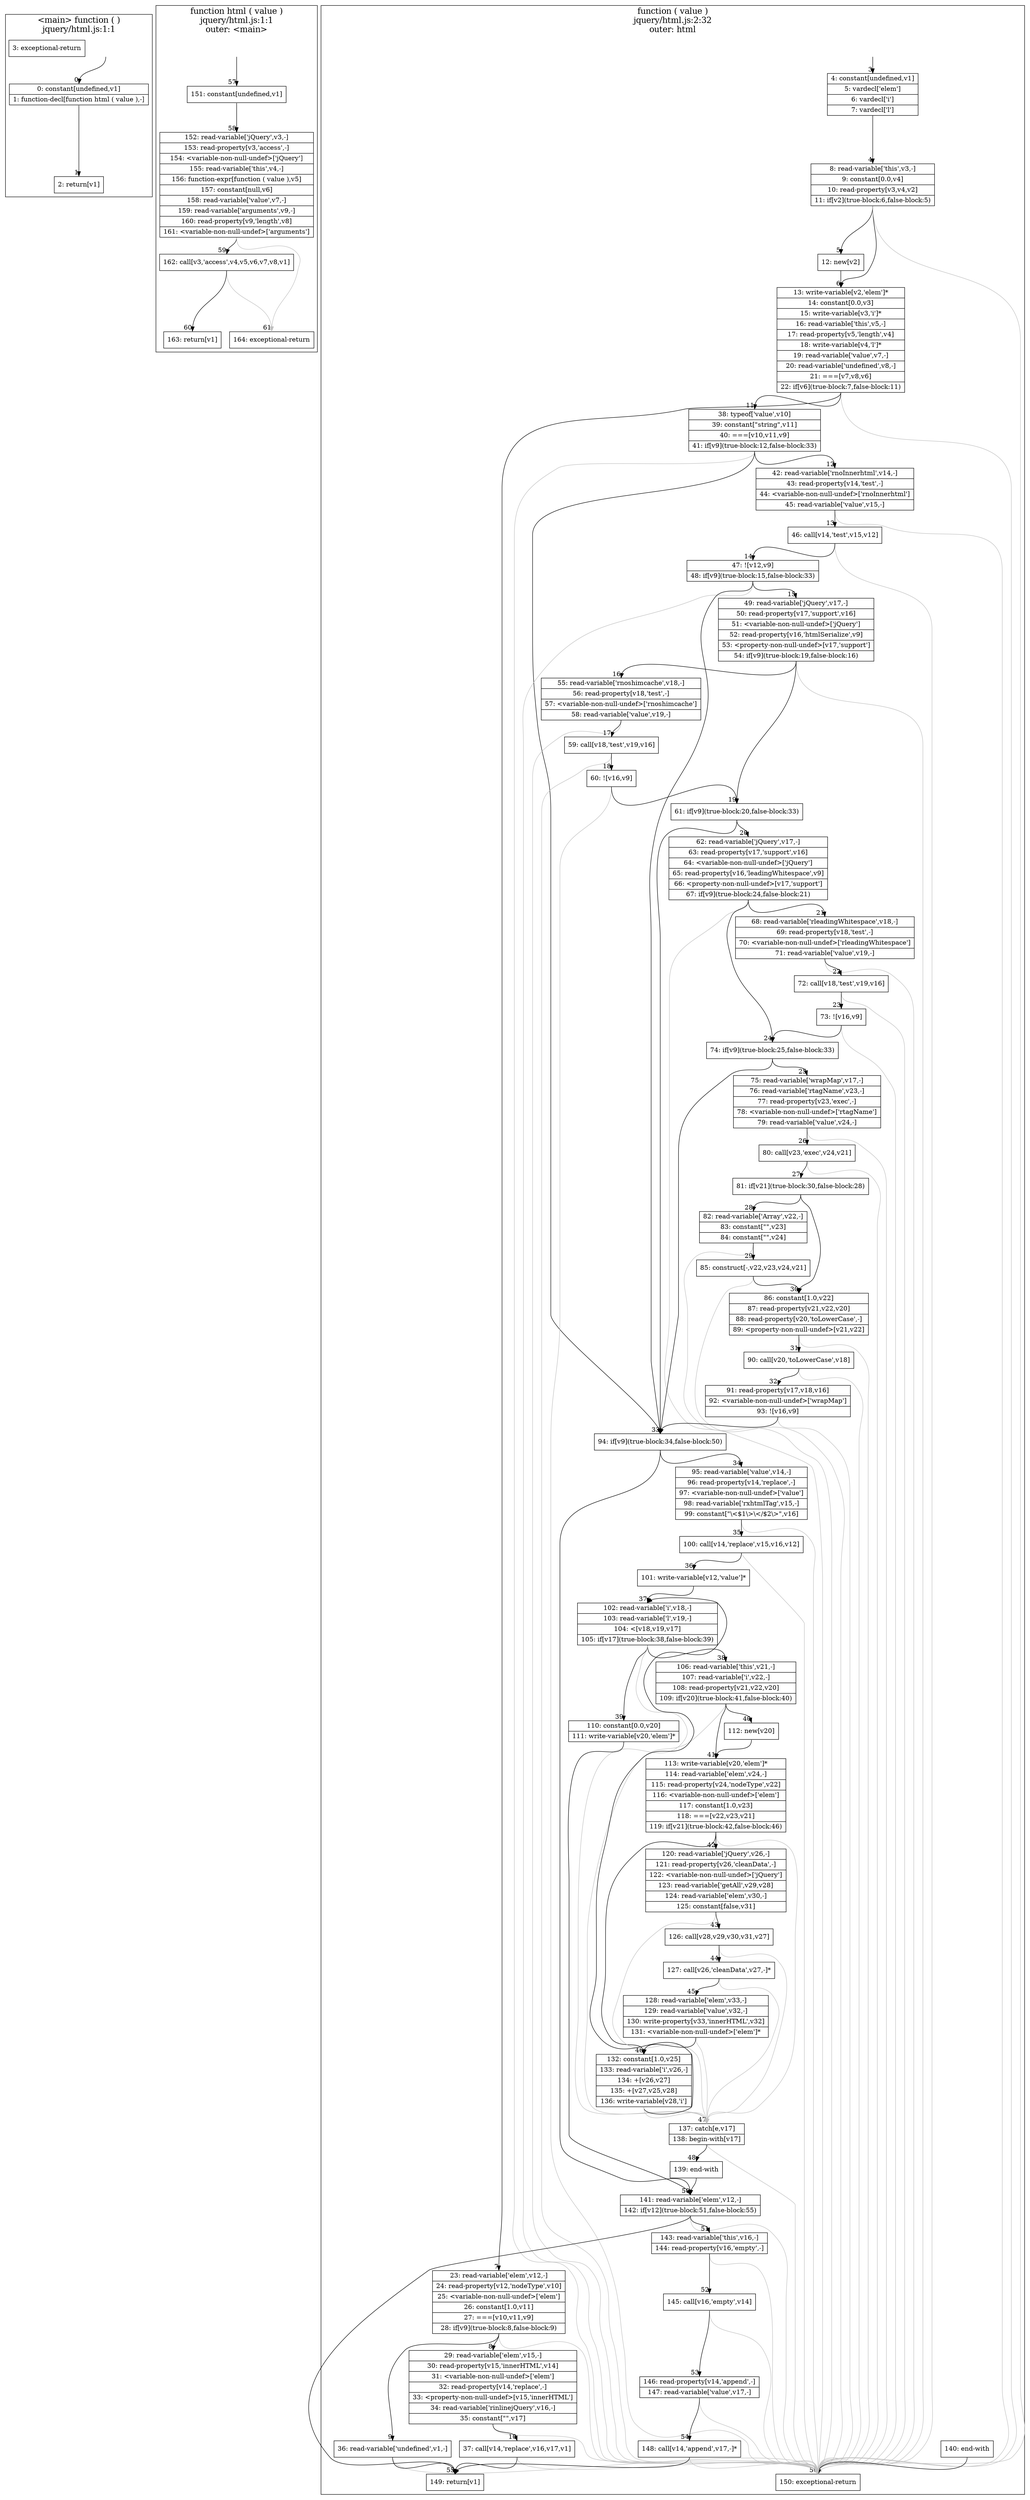 digraph {
compound=true
subgraph cluster0 {
label="<main> function ( )\njquery/html.js:1:1";
labelloc="t";
fontsize=18;
rankdir="TD"
BB_entry0[shape=none,label=""];
BB_entry0 -> BB0 [tailport=s, headport=n, headlabel="    0"]
BB0 [shape=record label="{0: constant[undefined,v1]|1: function-decl[function html ( value ),-]}" ] 
BB0 -> BB1 [tailport=s, headport=n, headlabel="      1"]
BB1 [shape=record label="{2: return[v1]}" ] 
BB2 [shape=record label="{3: exceptional-return}" ] 
}
subgraph cluster1 {
label="function html ( value )\njquery/html.js:1:1\nouter: <main>";
labelloc="t";
fontsize=18;
rankdir="TD"
BB_entry1[shape=none,label=""];
BB_entry1 -> BB57 [tailport=s, headport=n, headlabel="    57"]
BB57 [shape=record label="{151: constant[undefined,v1]}" ] 
BB57 -> BB58 [tailport=s, headport=n, headlabel="      58"]
BB58 [shape=record label="{152: read-variable['jQuery',v3,-]|153: read-property[v3,'access',-]|154: \<variable-non-null-undef\>['jQuery']|155: read-variable['this',v4,-]|156: function-expr[function ( value ),v5]|157: constant[null,v6]|158: read-variable['value',v7,-]|159: read-variable['arguments',v9,-]|160: read-property[v9,'length',v8]|161: \<variable-non-null-undef\>['arguments']}" ] 
BB58 -> BB59 [tailport=s, headport=n, headlabel="      59"]
BB58 -> BB61 [tailport=s, headport=n, color=gray, headlabel="      61"]
BB59 [shape=record label="{162: call[v3,'access',v4,v5,v6,v7,v8,v1]}" ] 
BB59 -> BB60 [tailport=s, headport=n, headlabel="      60"]
BB59 -> BB61 [tailport=s, headport=n, color=gray]
BB60 [shape=record label="{163: return[v1]}" ] 
BB61 [shape=record label="{164: exceptional-return}" ] 
}
subgraph cluster2 {
label="function ( value )\njquery/html.js:2:32\nouter: html";
labelloc="t";
fontsize=18;
rankdir="TD"
BB_entry2[shape=none,label=""];
BB_entry2 -> BB3 [tailport=s, headport=n, headlabel="    3"]
BB3 [shape=record label="{4: constant[undefined,v1]|5: vardecl['elem']|6: vardecl['i']|7: vardecl['l']}" ] 
BB3 -> BB4 [tailport=s, headport=n, headlabel="      4"]
BB4 [shape=record label="{8: read-variable['this',v3,-]|9: constant[0.0,v4]|10: read-property[v3,v4,v2]|11: if[v2](true-block:6,false-block:5)}" ] 
BB4 -> BB6 [tailport=s, headport=n, headlabel="      6"]
BB4 -> BB5 [tailport=s, headport=n, headlabel="      5"]
BB4 -> BB56 [tailport=s, headport=n, color=gray, headlabel="      56"]
BB5 [shape=record label="{12: new[v2]}" ] 
BB5 -> BB6 [tailport=s, headport=n]
BB6 [shape=record label="{13: write-variable[v2,'elem']*|14: constant[0.0,v3]|15: write-variable[v3,'i']*|16: read-variable['this',v5,-]|17: read-property[v5,'length',v4]|18: write-variable[v4,'l']*|19: read-variable['value',v7,-]|20: read-variable['undefined',v8,-]|21: ===[v7,v8,v6]|22: if[v6](true-block:7,false-block:11)}" ] 
BB6 -> BB7 [tailport=s, headport=n, headlabel="      7"]
BB6 -> BB11 [tailport=s, headport=n, headlabel="      11"]
BB6 -> BB56 [tailport=s, headport=n, color=gray]
BB7 [shape=record label="{23: read-variable['elem',v12,-]|24: read-property[v12,'nodeType',v10]|25: \<variable-non-null-undef\>['elem']|26: constant[1.0,v11]|27: ===[v10,v11,v9]|28: if[v9](true-block:8,false-block:9)}" ] 
BB7 -> BB8 [tailport=s, headport=n, headlabel="      8"]
BB7 -> BB9 [tailport=s, headport=n, headlabel="      9"]
BB7 -> BB56 [tailport=s, headport=n, color=gray]
BB8 [shape=record label="{29: read-variable['elem',v15,-]|30: read-property[v15,'innerHTML',v14]|31: \<variable-non-null-undef\>['elem']|32: read-property[v14,'replace',-]|33: \<property-non-null-undef\>[v15,'innerHTML']|34: read-variable['rinlinejQuery',v16,-]|35: constant[\"\",v17]}" ] 
BB8 -> BB10 [tailport=s, headport=n, headlabel="      10"]
BB8 -> BB56 [tailport=s, headport=n, color=gray]
BB9 [shape=record label="{36: read-variable['undefined',v1,-]}" ] 
BB9 -> BB55 [tailport=s, headport=n, headlabel="      55"]
BB9 -> BB56 [tailport=s, headport=n, color=gray]
BB10 [shape=record label="{37: call[v14,'replace',v16,v17,v1]}" ] 
BB10 -> BB55 [tailport=s, headport=n]
BB10 -> BB56 [tailport=s, headport=n, color=gray]
BB11 [shape=record label="{38: typeof['value',v10]|39: constant[\"string\",v11]|40: ===[v10,v11,v9]|41: if[v9](true-block:12,false-block:33)}" ] 
BB11 -> BB33 [tailport=s, headport=n, headlabel="      33"]
BB11 -> BB12 [tailport=s, headport=n, headlabel="      12"]
BB11 -> BB56 [tailport=s, headport=n, color=gray]
BB12 [shape=record label="{42: read-variable['rnoInnerhtml',v14,-]|43: read-property[v14,'test',-]|44: \<variable-non-null-undef\>['rnoInnerhtml']|45: read-variable['value',v15,-]}" ] 
BB12 -> BB13 [tailport=s, headport=n, headlabel="      13"]
BB12 -> BB56 [tailport=s, headport=n, color=gray]
BB13 [shape=record label="{46: call[v14,'test',v15,v12]}" ] 
BB13 -> BB14 [tailport=s, headport=n, headlabel="      14"]
BB13 -> BB56 [tailport=s, headport=n, color=gray]
BB14 [shape=record label="{47: ![v12,v9]|48: if[v9](true-block:15,false-block:33)}" ] 
BB14 -> BB33 [tailport=s, headport=n]
BB14 -> BB15 [tailport=s, headport=n, headlabel="      15"]
BB14 -> BB56 [tailport=s, headport=n, color=gray]
BB15 [shape=record label="{49: read-variable['jQuery',v17,-]|50: read-property[v17,'support',v16]|51: \<variable-non-null-undef\>['jQuery']|52: read-property[v16,'htmlSerialize',v9]|53: \<property-non-null-undef\>[v17,'support']|54: if[v9](true-block:19,false-block:16)}" ] 
BB15 -> BB19 [tailport=s, headport=n, headlabel="      19"]
BB15 -> BB16 [tailport=s, headport=n, headlabel="      16"]
BB15 -> BB56 [tailport=s, headport=n, color=gray]
BB16 [shape=record label="{55: read-variable['rnoshimcache',v18,-]|56: read-property[v18,'test',-]|57: \<variable-non-null-undef\>['rnoshimcache']|58: read-variable['value',v19,-]}" ] 
BB16 -> BB17 [tailport=s, headport=n, headlabel="      17"]
BB16 -> BB56 [tailport=s, headport=n, color=gray]
BB17 [shape=record label="{59: call[v18,'test',v19,v16]}" ] 
BB17 -> BB18 [tailport=s, headport=n, headlabel="      18"]
BB17 -> BB56 [tailport=s, headport=n, color=gray]
BB18 [shape=record label="{60: ![v16,v9]}" ] 
BB18 -> BB19 [tailport=s, headport=n]
BB18 -> BB56 [tailport=s, headport=n, color=gray]
BB19 [shape=record label="{61: if[v9](true-block:20,false-block:33)}" ] 
BB19 -> BB33 [tailport=s, headport=n]
BB19 -> BB20 [tailport=s, headport=n, headlabel="      20"]
BB20 [shape=record label="{62: read-variable['jQuery',v17,-]|63: read-property[v17,'support',v16]|64: \<variable-non-null-undef\>['jQuery']|65: read-property[v16,'leadingWhitespace',v9]|66: \<property-non-null-undef\>[v17,'support']|67: if[v9](true-block:24,false-block:21)}" ] 
BB20 -> BB24 [tailport=s, headport=n, headlabel="      24"]
BB20 -> BB21 [tailport=s, headport=n, headlabel="      21"]
BB20 -> BB56 [tailport=s, headport=n, color=gray]
BB21 [shape=record label="{68: read-variable['rleadingWhitespace',v18,-]|69: read-property[v18,'test',-]|70: \<variable-non-null-undef\>['rleadingWhitespace']|71: read-variable['value',v19,-]}" ] 
BB21 -> BB22 [tailport=s, headport=n, headlabel="      22"]
BB21 -> BB56 [tailport=s, headport=n, color=gray]
BB22 [shape=record label="{72: call[v18,'test',v19,v16]}" ] 
BB22 -> BB23 [tailport=s, headport=n, headlabel="      23"]
BB22 -> BB56 [tailport=s, headport=n, color=gray]
BB23 [shape=record label="{73: ![v16,v9]}" ] 
BB23 -> BB24 [tailport=s, headport=n]
BB23 -> BB56 [tailport=s, headport=n, color=gray]
BB24 [shape=record label="{74: if[v9](true-block:25,false-block:33)}" ] 
BB24 -> BB33 [tailport=s, headport=n]
BB24 -> BB25 [tailport=s, headport=n, headlabel="      25"]
BB25 [shape=record label="{75: read-variable['wrapMap',v17,-]|76: read-variable['rtagName',v23,-]|77: read-property[v23,'exec',-]|78: \<variable-non-null-undef\>['rtagName']|79: read-variable['value',v24,-]}" ] 
BB25 -> BB26 [tailport=s, headport=n, headlabel="      26"]
BB25 -> BB56 [tailport=s, headport=n, color=gray]
BB26 [shape=record label="{80: call[v23,'exec',v24,v21]}" ] 
BB26 -> BB27 [tailport=s, headport=n, headlabel="      27"]
BB26 -> BB56 [tailport=s, headport=n, color=gray]
BB27 [shape=record label="{81: if[v21](true-block:30,false-block:28)}" ] 
BB27 -> BB30 [tailport=s, headport=n, headlabel="      30"]
BB27 -> BB28 [tailport=s, headport=n, headlabel="      28"]
BB28 [shape=record label="{82: read-variable['Array',v22,-]|83: constant[\"\",v23]|84: constant[\"\",v24]}" ] 
BB28 -> BB29 [tailport=s, headport=n, headlabel="      29"]
BB28 -> BB56 [tailport=s, headport=n, color=gray]
BB29 [shape=record label="{85: construct[-,v22,v23,v24,v21]}" ] 
BB29 -> BB30 [tailport=s, headport=n]
BB29 -> BB56 [tailport=s, headport=n, color=gray]
BB30 [shape=record label="{86: constant[1.0,v22]|87: read-property[v21,v22,v20]|88: read-property[v20,'toLowerCase',-]|89: \<property-non-null-undef\>[v21,v22]}" ] 
BB30 -> BB31 [tailport=s, headport=n, headlabel="      31"]
BB30 -> BB56 [tailport=s, headport=n, color=gray]
BB31 [shape=record label="{90: call[v20,'toLowerCase',v18]}" ] 
BB31 -> BB32 [tailport=s, headport=n, headlabel="      32"]
BB31 -> BB56 [tailport=s, headport=n, color=gray]
BB32 [shape=record label="{91: read-property[v17,v18,v16]|92: \<variable-non-null-undef\>['wrapMap']|93: ![v16,v9]}" ] 
BB32 -> BB33 [tailport=s, headport=n]
BB32 -> BB56 [tailport=s, headport=n, color=gray]
BB33 [shape=record label="{94: if[v9](true-block:34,false-block:50)}" ] 
BB33 -> BB34 [tailport=s, headport=n, headlabel="      34"]
BB33 -> BB50 [tailport=s, headport=n, headlabel="      50"]
BB34 [shape=record label="{95: read-variable['value',v14,-]|96: read-property[v14,'replace',-]|97: \<variable-non-null-undef\>['value']|98: read-variable['rxhtmlTag',v15,-]|99: constant[\"\\\<$1\\\>\\\</$2\\\>\",v16]}" ] 
BB34 -> BB35 [tailport=s, headport=n, headlabel="      35"]
BB34 -> BB56 [tailport=s, headport=n, color=gray]
BB35 [shape=record label="{100: call[v14,'replace',v15,v16,v12]}" ] 
BB35 -> BB36 [tailport=s, headport=n, headlabel="      36"]
BB35 -> BB56 [tailport=s, headport=n, color=gray]
BB36 [shape=record label="{101: write-variable[v12,'value']*}" ] 
BB36 -> BB37 [tailport=s, headport=n, headlabel="      37"]
BB37 [shape=record label="{102: read-variable['i',v18,-]|103: read-variable['l',v19,-]|104: \<[v18,v19,v17]|105: if[v17](true-block:38,false-block:39)}" ] 
BB37 -> BB38 [tailport=s, headport=n, headlabel="      38"]
BB37 -> BB39 [tailport=s, headport=n, headlabel="      39"]
BB37 -> BB47 [tailport=s, headport=n, color=gray, headlabel="      47"]
BB38 [shape=record label="{106: read-variable['this',v21,-]|107: read-variable['i',v22,-]|108: read-property[v21,v22,v20]|109: if[v20](true-block:41,false-block:40)}" ] 
BB38 -> BB41 [tailport=s, headport=n, headlabel="      41"]
BB38 -> BB40 [tailport=s, headport=n, headlabel="      40"]
BB38 -> BB47 [tailport=s, headport=n, color=gray]
BB39 [shape=record label="{110: constant[0.0,v20]|111: write-variable[v20,'elem']*}" ] 
BB39 -> BB50 [tailport=s, headport=n]
BB40 [shape=record label="{112: new[v20]}" ] 
BB40 -> BB41 [tailport=s, headport=n]
BB41 [shape=record label="{113: write-variable[v20,'elem']*|114: read-variable['elem',v24,-]|115: read-property[v24,'nodeType',v22]|116: \<variable-non-null-undef\>['elem']|117: constant[1.0,v23]|118: ===[v22,v23,v21]|119: if[v21](true-block:42,false-block:46)}" ] 
BB41 -> BB42 [tailport=s, headport=n, headlabel="      42"]
BB41 -> BB46 [tailport=s, headport=n, headlabel="      46"]
BB41 -> BB47 [tailport=s, headport=n, color=gray]
BB42 [shape=record label="{120: read-variable['jQuery',v26,-]|121: read-property[v26,'cleanData',-]|122: \<variable-non-null-undef\>['jQuery']|123: read-variable['getAll',v29,v28]|124: read-variable['elem',v30,-]|125: constant[false,v31]}" ] 
BB42 -> BB43 [tailport=s, headport=n, headlabel="      43"]
BB42 -> BB47 [tailport=s, headport=n, color=gray]
BB43 [shape=record label="{126: call[v28,v29,v30,v31,v27]}" ] 
BB43 -> BB44 [tailport=s, headport=n, headlabel="      44"]
BB43 -> BB47 [tailport=s, headport=n, color=gray]
BB44 [shape=record label="{127: call[v26,'cleanData',v27,-]*}" ] 
BB44 -> BB45 [tailport=s, headport=n, headlabel="      45"]
BB44 -> BB47 [tailport=s, headport=n, color=gray]
BB45 [shape=record label="{128: read-variable['elem',v33,-]|129: read-variable['value',v32,-]|130: write-property[v33,'innerHTML',v32]|131: \<variable-non-null-undef\>['elem']*}" ] 
BB45 -> BB46 [tailport=s, headport=n]
BB45 -> BB47 [tailport=s, headport=n, color=gray]
BB46 [shape=record label="{132: constant[1.0,v25]|133: read-variable['i',v26,-]|134: +[v26,v27]|135: +[v27,v25,v28]|136: write-variable[v28,'i']}" ] 
BB46 -> BB37 [tailport=s, headport=n]
BB46 -> BB47 [tailport=s, headport=n, color=gray]
BB47 [shape=record label="{137: catch[e,v17]|138: begin-with[v17]}" ] 
BB47 -> BB48 [tailport=s, headport=n, headlabel="      48"]
BB47 -> BB56 [tailport=s, headport=n, color=gray]
BB48 [shape=record label="{139: end-with}" ] 
BB48 -> BB50 [tailport=s, headport=n]
BB49 [shape=record label="{140: end-with}" ] 
BB49 -> BB56 [tailport=s, headport=n]
BB50 [shape=record label="{141: read-variable['elem',v12,-]|142: if[v12](true-block:51,false-block:55)}" ] 
BB50 -> BB51 [tailport=s, headport=n, headlabel="      51"]
BB50 -> BB55 [tailport=s, headport=n]
BB50 -> BB56 [tailport=s, headport=n, color=gray]
BB51 [shape=record label="{143: read-variable['this',v16,-]|144: read-property[v16,'empty',-]}" ] 
BB51 -> BB52 [tailport=s, headport=n, headlabel="      52"]
BB51 -> BB56 [tailport=s, headport=n, color=gray]
BB52 [shape=record label="{145: call[v16,'empty',v14]}" ] 
BB52 -> BB53 [tailport=s, headport=n, headlabel="      53"]
BB52 -> BB56 [tailport=s, headport=n, color=gray]
BB53 [shape=record label="{146: read-property[v14,'append',-]|147: read-variable['value',v17,-]}" ] 
BB53 -> BB54 [tailport=s, headport=n, headlabel="      54"]
BB53 -> BB56 [tailport=s, headport=n, color=gray]
BB54 [shape=record label="{148: call[v14,'append',v17,-]*}" ] 
BB54 -> BB55 [tailport=s, headport=n]
BB54 -> BB56 [tailport=s, headport=n, color=gray]
BB55 [shape=record label="{149: return[v1]}" ] 
BB56 [shape=record label="{150: exceptional-return}" ] 
}
}
